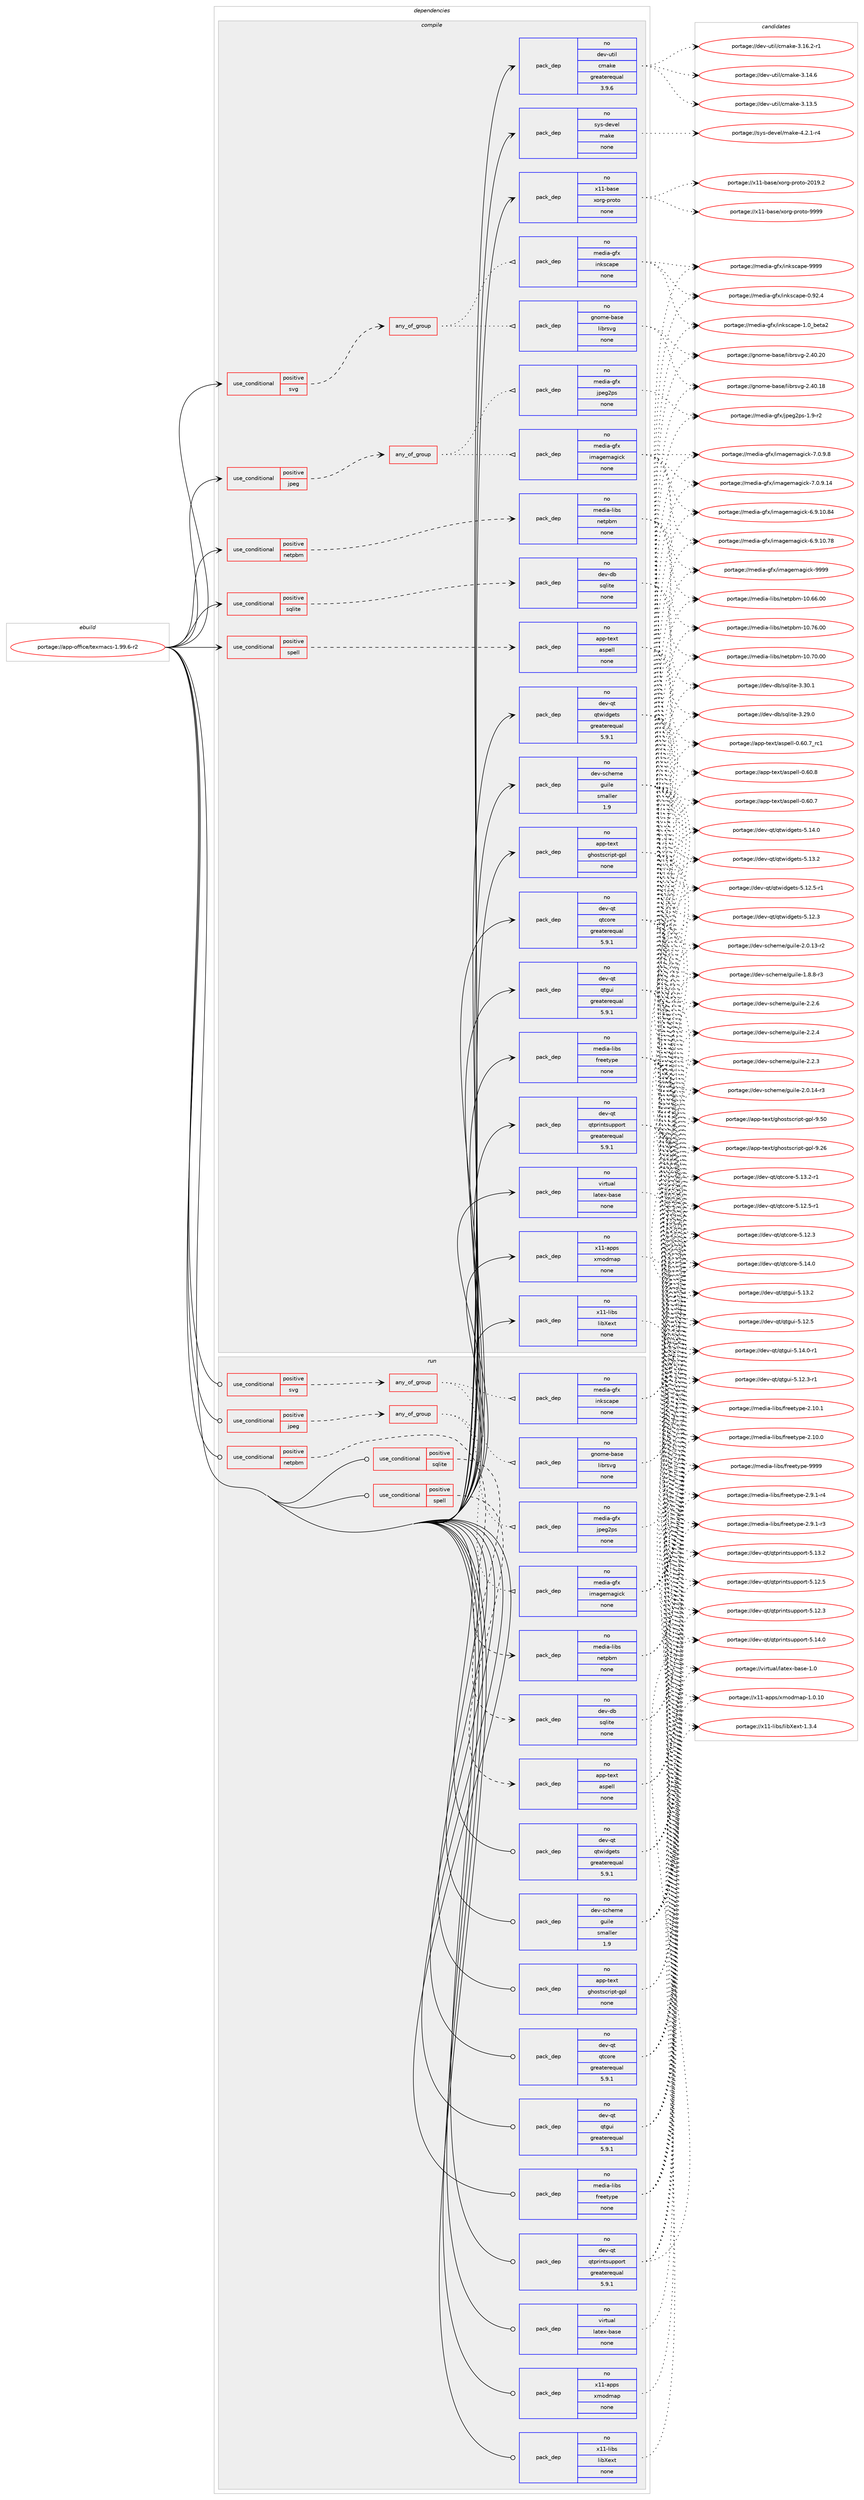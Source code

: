 digraph prolog {

# *************
# Graph options
# *************

newrank=true;
concentrate=true;
compound=true;
graph [rankdir=LR,fontname=Helvetica,fontsize=10,ranksep=1.5];#, ranksep=2.5, nodesep=0.2];
edge  [arrowhead=vee];
node  [fontname=Helvetica,fontsize=10];

# **********
# The ebuild
# **********

subgraph cluster_leftcol {
color=gray;
label=<<i>ebuild</i>>;
id [label="portage://app-office/texmacs-1.99.6-r2", color=red, width=4, href="../app-office/texmacs-1.99.6-r2.svg"];
}

# ****************
# The dependencies
# ****************

subgraph cluster_midcol {
color=gray;
label=<<i>dependencies</i>>;
subgraph cluster_compile {
fillcolor="#eeeeee";
style=filled;
label=<<i>compile</i>>;
subgraph cond141580 {
dependency603821 [label=<<TABLE BORDER="0" CELLBORDER="1" CELLSPACING="0" CELLPADDING="4"><TR><TD ROWSPAN="3" CELLPADDING="10">use_conditional</TD></TR><TR><TD>positive</TD></TR><TR><TD>jpeg</TD></TR></TABLE>>, shape=none, color=red];
subgraph any7807 {
dependency603822 [label=<<TABLE BORDER="0" CELLBORDER="1" CELLSPACING="0" CELLPADDING="4"><TR><TD CELLPADDING="10">any_of_group</TD></TR></TABLE>>, shape=none, color=red];subgraph pack454158 {
dependency603823 [label=<<TABLE BORDER="0" CELLBORDER="1" CELLSPACING="0" CELLPADDING="4" WIDTH="220"><TR><TD ROWSPAN="6" CELLPADDING="30">pack_dep</TD></TR><TR><TD WIDTH="110">no</TD></TR><TR><TD>media-gfx</TD></TR><TR><TD>imagemagick</TD></TR><TR><TD>none</TD></TR><TR><TD></TD></TR></TABLE>>, shape=none, color=blue];
}
dependency603822:e -> dependency603823:w [weight=20,style="dotted",arrowhead="oinv"];
subgraph pack454159 {
dependency603824 [label=<<TABLE BORDER="0" CELLBORDER="1" CELLSPACING="0" CELLPADDING="4" WIDTH="220"><TR><TD ROWSPAN="6" CELLPADDING="30">pack_dep</TD></TR><TR><TD WIDTH="110">no</TD></TR><TR><TD>media-gfx</TD></TR><TR><TD>jpeg2ps</TD></TR><TR><TD>none</TD></TR><TR><TD></TD></TR></TABLE>>, shape=none, color=blue];
}
dependency603822:e -> dependency603824:w [weight=20,style="dotted",arrowhead="oinv"];
}
dependency603821:e -> dependency603822:w [weight=20,style="dashed",arrowhead="vee"];
}
id:e -> dependency603821:w [weight=20,style="solid",arrowhead="vee"];
subgraph cond141581 {
dependency603825 [label=<<TABLE BORDER="0" CELLBORDER="1" CELLSPACING="0" CELLPADDING="4"><TR><TD ROWSPAN="3" CELLPADDING="10">use_conditional</TD></TR><TR><TD>positive</TD></TR><TR><TD>netpbm</TD></TR></TABLE>>, shape=none, color=red];
subgraph pack454160 {
dependency603826 [label=<<TABLE BORDER="0" CELLBORDER="1" CELLSPACING="0" CELLPADDING="4" WIDTH="220"><TR><TD ROWSPAN="6" CELLPADDING="30">pack_dep</TD></TR><TR><TD WIDTH="110">no</TD></TR><TR><TD>media-libs</TD></TR><TR><TD>netpbm</TD></TR><TR><TD>none</TD></TR><TR><TD></TD></TR></TABLE>>, shape=none, color=blue];
}
dependency603825:e -> dependency603826:w [weight=20,style="dashed",arrowhead="vee"];
}
id:e -> dependency603825:w [weight=20,style="solid",arrowhead="vee"];
subgraph cond141582 {
dependency603827 [label=<<TABLE BORDER="0" CELLBORDER="1" CELLSPACING="0" CELLPADDING="4"><TR><TD ROWSPAN="3" CELLPADDING="10">use_conditional</TD></TR><TR><TD>positive</TD></TR><TR><TD>spell</TD></TR></TABLE>>, shape=none, color=red];
subgraph pack454161 {
dependency603828 [label=<<TABLE BORDER="0" CELLBORDER="1" CELLSPACING="0" CELLPADDING="4" WIDTH="220"><TR><TD ROWSPAN="6" CELLPADDING="30">pack_dep</TD></TR><TR><TD WIDTH="110">no</TD></TR><TR><TD>app-text</TD></TR><TR><TD>aspell</TD></TR><TR><TD>none</TD></TR><TR><TD></TD></TR></TABLE>>, shape=none, color=blue];
}
dependency603827:e -> dependency603828:w [weight=20,style="dashed",arrowhead="vee"];
}
id:e -> dependency603827:w [weight=20,style="solid",arrowhead="vee"];
subgraph cond141583 {
dependency603829 [label=<<TABLE BORDER="0" CELLBORDER="1" CELLSPACING="0" CELLPADDING="4"><TR><TD ROWSPAN="3" CELLPADDING="10">use_conditional</TD></TR><TR><TD>positive</TD></TR><TR><TD>sqlite</TD></TR></TABLE>>, shape=none, color=red];
subgraph pack454162 {
dependency603830 [label=<<TABLE BORDER="0" CELLBORDER="1" CELLSPACING="0" CELLPADDING="4" WIDTH="220"><TR><TD ROWSPAN="6" CELLPADDING="30">pack_dep</TD></TR><TR><TD WIDTH="110">no</TD></TR><TR><TD>dev-db</TD></TR><TR><TD>sqlite</TD></TR><TR><TD>none</TD></TR><TR><TD></TD></TR></TABLE>>, shape=none, color=blue];
}
dependency603829:e -> dependency603830:w [weight=20,style="dashed",arrowhead="vee"];
}
id:e -> dependency603829:w [weight=20,style="solid",arrowhead="vee"];
subgraph cond141584 {
dependency603831 [label=<<TABLE BORDER="0" CELLBORDER="1" CELLSPACING="0" CELLPADDING="4"><TR><TD ROWSPAN="3" CELLPADDING="10">use_conditional</TD></TR><TR><TD>positive</TD></TR><TR><TD>svg</TD></TR></TABLE>>, shape=none, color=red];
subgraph any7808 {
dependency603832 [label=<<TABLE BORDER="0" CELLBORDER="1" CELLSPACING="0" CELLPADDING="4"><TR><TD CELLPADDING="10">any_of_group</TD></TR></TABLE>>, shape=none, color=red];subgraph pack454163 {
dependency603833 [label=<<TABLE BORDER="0" CELLBORDER="1" CELLSPACING="0" CELLPADDING="4" WIDTH="220"><TR><TD ROWSPAN="6" CELLPADDING="30">pack_dep</TD></TR><TR><TD WIDTH="110">no</TD></TR><TR><TD>media-gfx</TD></TR><TR><TD>inkscape</TD></TR><TR><TD>none</TD></TR><TR><TD></TD></TR></TABLE>>, shape=none, color=blue];
}
dependency603832:e -> dependency603833:w [weight=20,style="dotted",arrowhead="oinv"];
subgraph pack454164 {
dependency603834 [label=<<TABLE BORDER="0" CELLBORDER="1" CELLSPACING="0" CELLPADDING="4" WIDTH="220"><TR><TD ROWSPAN="6" CELLPADDING="30">pack_dep</TD></TR><TR><TD WIDTH="110">no</TD></TR><TR><TD>gnome-base</TD></TR><TR><TD>librsvg</TD></TR><TR><TD>none</TD></TR><TR><TD></TD></TR></TABLE>>, shape=none, color=blue];
}
dependency603832:e -> dependency603834:w [weight=20,style="dotted",arrowhead="oinv"];
}
dependency603831:e -> dependency603832:w [weight=20,style="dashed",arrowhead="vee"];
}
id:e -> dependency603831:w [weight=20,style="solid",arrowhead="vee"];
subgraph pack454165 {
dependency603835 [label=<<TABLE BORDER="0" CELLBORDER="1" CELLSPACING="0" CELLPADDING="4" WIDTH="220"><TR><TD ROWSPAN="6" CELLPADDING="30">pack_dep</TD></TR><TR><TD WIDTH="110">no</TD></TR><TR><TD>app-text</TD></TR><TR><TD>ghostscript-gpl</TD></TR><TR><TD>none</TD></TR><TR><TD></TD></TR></TABLE>>, shape=none, color=blue];
}
id:e -> dependency603835:w [weight=20,style="solid",arrowhead="vee"];
subgraph pack454166 {
dependency603836 [label=<<TABLE BORDER="0" CELLBORDER="1" CELLSPACING="0" CELLPADDING="4" WIDTH="220"><TR><TD ROWSPAN="6" CELLPADDING="30">pack_dep</TD></TR><TR><TD WIDTH="110">no</TD></TR><TR><TD>dev-qt</TD></TR><TR><TD>qtcore</TD></TR><TR><TD>greaterequal</TD></TR><TR><TD>5.9.1</TD></TR></TABLE>>, shape=none, color=blue];
}
id:e -> dependency603836:w [weight=20,style="solid",arrowhead="vee"];
subgraph pack454167 {
dependency603837 [label=<<TABLE BORDER="0" CELLBORDER="1" CELLSPACING="0" CELLPADDING="4" WIDTH="220"><TR><TD ROWSPAN="6" CELLPADDING="30">pack_dep</TD></TR><TR><TD WIDTH="110">no</TD></TR><TR><TD>dev-qt</TD></TR><TR><TD>qtgui</TD></TR><TR><TD>greaterequal</TD></TR><TR><TD>5.9.1</TD></TR></TABLE>>, shape=none, color=blue];
}
id:e -> dependency603837:w [weight=20,style="solid",arrowhead="vee"];
subgraph pack454168 {
dependency603838 [label=<<TABLE BORDER="0" CELLBORDER="1" CELLSPACING="0" CELLPADDING="4" WIDTH="220"><TR><TD ROWSPAN="6" CELLPADDING="30">pack_dep</TD></TR><TR><TD WIDTH="110">no</TD></TR><TR><TD>dev-qt</TD></TR><TR><TD>qtprintsupport</TD></TR><TR><TD>greaterequal</TD></TR><TR><TD>5.9.1</TD></TR></TABLE>>, shape=none, color=blue];
}
id:e -> dependency603838:w [weight=20,style="solid",arrowhead="vee"];
subgraph pack454169 {
dependency603839 [label=<<TABLE BORDER="0" CELLBORDER="1" CELLSPACING="0" CELLPADDING="4" WIDTH="220"><TR><TD ROWSPAN="6" CELLPADDING="30">pack_dep</TD></TR><TR><TD WIDTH="110">no</TD></TR><TR><TD>dev-qt</TD></TR><TR><TD>qtwidgets</TD></TR><TR><TD>greaterequal</TD></TR><TR><TD>5.9.1</TD></TR></TABLE>>, shape=none, color=blue];
}
id:e -> dependency603839:w [weight=20,style="solid",arrowhead="vee"];
subgraph pack454170 {
dependency603840 [label=<<TABLE BORDER="0" CELLBORDER="1" CELLSPACING="0" CELLPADDING="4" WIDTH="220"><TR><TD ROWSPAN="6" CELLPADDING="30">pack_dep</TD></TR><TR><TD WIDTH="110">no</TD></TR><TR><TD>dev-scheme</TD></TR><TR><TD>guile</TD></TR><TR><TD>smaller</TD></TR><TR><TD>1.9</TD></TR></TABLE>>, shape=none, color=blue];
}
id:e -> dependency603840:w [weight=20,style="solid",arrowhead="vee"];
subgraph pack454171 {
dependency603841 [label=<<TABLE BORDER="0" CELLBORDER="1" CELLSPACING="0" CELLPADDING="4" WIDTH="220"><TR><TD ROWSPAN="6" CELLPADDING="30">pack_dep</TD></TR><TR><TD WIDTH="110">no</TD></TR><TR><TD>dev-util</TD></TR><TR><TD>cmake</TD></TR><TR><TD>greaterequal</TD></TR><TR><TD>3.9.6</TD></TR></TABLE>>, shape=none, color=blue];
}
id:e -> dependency603841:w [weight=20,style="solid",arrowhead="vee"];
subgraph pack454172 {
dependency603842 [label=<<TABLE BORDER="0" CELLBORDER="1" CELLSPACING="0" CELLPADDING="4" WIDTH="220"><TR><TD ROWSPAN="6" CELLPADDING="30">pack_dep</TD></TR><TR><TD WIDTH="110">no</TD></TR><TR><TD>media-libs</TD></TR><TR><TD>freetype</TD></TR><TR><TD>none</TD></TR><TR><TD></TD></TR></TABLE>>, shape=none, color=blue];
}
id:e -> dependency603842:w [weight=20,style="solid",arrowhead="vee"];
subgraph pack454173 {
dependency603843 [label=<<TABLE BORDER="0" CELLBORDER="1" CELLSPACING="0" CELLPADDING="4" WIDTH="220"><TR><TD ROWSPAN="6" CELLPADDING="30">pack_dep</TD></TR><TR><TD WIDTH="110">no</TD></TR><TR><TD>sys-devel</TD></TR><TR><TD>make</TD></TR><TR><TD>none</TD></TR><TR><TD></TD></TR></TABLE>>, shape=none, color=blue];
}
id:e -> dependency603843:w [weight=20,style="solid",arrowhead="vee"];
subgraph pack454174 {
dependency603844 [label=<<TABLE BORDER="0" CELLBORDER="1" CELLSPACING="0" CELLPADDING="4" WIDTH="220"><TR><TD ROWSPAN="6" CELLPADDING="30">pack_dep</TD></TR><TR><TD WIDTH="110">no</TD></TR><TR><TD>virtual</TD></TR><TR><TD>latex-base</TD></TR><TR><TD>none</TD></TR><TR><TD></TD></TR></TABLE>>, shape=none, color=blue];
}
id:e -> dependency603844:w [weight=20,style="solid",arrowhead="vee"];
subgraph pack454175 {
dependency603845 [label=<<TABLE BORDER="0" CELLBORDER="1" CELLSPACING="0" CELLPADDING="4" WIDTH="220"><TR><TD ROWSPAN="6" CELLPADDING="30">pack_dep</TD></TR><TR><TD WIDTH="110">no</TD></TR><TR><TD>x11-apps</TD></TR><TR><TD>xmodmap</TD></TR><TR><TD>none</TD></TR><TR><TD></TD></TR></TABLE>>, shape=none, color=blue];
}
id:e -> dependency603845:w [weight=20,style="solid",arrowhead="vee"];
subgraph pack454176 {
dependency603846 [label=<<TABLE BORDER="0" CELLBORDER="1" CELLSPACING="0" CELLPADDING="4" WIDTH="220"><TR><TD ROWSPAN="6" CELLPADDING="30">pack_dep</TD></TR><TR><TD WIDTH="110">no</TD></TR><TR><TD>x11-base</TD></TR><TR><TD>xorg-proto</TD></TR><TR><TD>none</TD></TR><TR><TD></TD></TR></TABLE>>, shape=none, color=blue];
}
id:e -> dependency603846:w [weight=20,style="solid",arrowhead="vee"];
subgraph pack454177 {
dependency603847 [label=<<TABLE BORDER="0" CELLBORDER="1" CELLSPACING="0" CELLPADDING="4" WIDTH="220"><TR><TD ROWSPAN="6" CELLPADDING="30">pack_dep</TD></TR><TR><TD WIDTH="110">no</TD></TR><TR><TD>x11-libs</TD></TR><TR><TD>libXext</TD></TR><TR><TD>none</TD></TR><TR><TD></TD></TR></TABLE>>, shape=none, color=blue];
}
id:e -> dependency603847:w [weight=20,style="solid",arrowhead="vee"];
}
subgraph cluster_compileandrun {
fillcolor="#eeeeee";
style=filled;
label=<<i>compile and run</i>>;
}
subgraph cluster_run {
fillcolor="#eeeeee";
style=filled;
label=<<i>run</i>>;
subgraph cond141585 {
dependency603848 [label=<<TABLE BORDER="0" CELLBORDER="1" CELLSPACING="0" CELLPADDING="4"><TR><TD ROWSPAN="3" CELLPADDING="10">use_conditional</TD></TR><TR><TD>positive</TD></TR><TR><TD>jpeg</TD></TR></TABLE>>, shape=none, color=red];
subgraph any7809 {
dependency603849 [label=<<TABLE BORDER="0" CELLBORDER="1" CELLSPACING="0" CELLPADDING="4"><TR><TD CELLPADDING="10">any_of_group</TD></TR></TABLE>>, shape=none, color=red];subgraph pack454178 {
dependency603850 [label=<<TABLE BORDER="0" CELLBORDER="1" CELLSPACING="0" CELLPADDING="4" WIDTH="220"><TR><TD ROWSPAN="6" CELLPADDING="30">pack_dep</TD></TR><TR><TD WIDTH="110">no</TD></TR><TR><TD>media-gfx</TD></TR><TR><TD>imagemagick</TD></TR><TR><TD>none</TD></TR><TR><TD></TD></TR></TABLE>>, shape=none, color=blue];
}
dependency603849:e -> dependency603850:w [weight=20,style="dotted",arrowhead="oinv"];
subgraph pack454179 {
dependency603851 [label=<<TABLE BORDER="0" CELLBORDER="1" CELLSPACING="0" CELLPADDING="4" WIDTH="220"><TR><TD ROWSPAN="6" CELLPADDING="30">pack_dep</TD></TR><TR><TD WIDTH="110">no</TD></TR><TR><TD>media-gfx</TD></TR><TR><TD>jpeg2ps</TD></TR><TR><TD>none</TD></TR><TR><TD></TD></TR></TABLE>>, shape=none, color=blue];
}
dependency603849:e -> dependency603851:w [weight=20,style="dotted",arrowhead="oinv"];
}
dependency603848:e -> dependency603849:w [weight=20,style="dashed",arrowhead="vee"];
}
id:e -> dependency603848:w [weight=20,style="solid",arrowhead="odot"];
subgraph cond141586 {
dependency603852 [label=<<TABLE BORDER="0" CELLBORDER="1" CELLSPACING="0" CELLPADDING="4"><TR><TD ROWSPAN="3" CELLPADDING="10">use_conditional</TD></TR><TR><TD>positive</TD></TR><TR><TD>netpbm</TD></TR></TABLE>>, shape=none, color=red];
subgraph pack454180 {
dependency603853 [label=<<TABLE BORDER="0" CELLBORDER="1" CELLSPACING="0" CELLPADDING="4" WIDTH="220"><TR><TD ROWSPAN="6" CELLPADDING="30">pack_dep</TD></TR><TR><TD WIDTH="110">no</TD></TR><TR><TD>media-libs</TD></TR><TR><TD>netpbm</TD></TR><TR><TD>none</TD></TR><TR><TD></TD></TR></TABLE>>, shape=none, color=blue];
}
dependency603852:e -> dependency603853:w [weight=20,style="dashed",arrowhead="vee"];
}
id:e -> dependency603852:w [weight=20,style="solid",arrowhead="odot"];
subgraph cond141587 {
dependency603854 [label=<<TABLE BORDER="0" CELLBORDER="1" CELLSPACING="0" CELLPADDING="4"><TR><TD ROWSPAN="3" CELLPADDING="10">use_conditional</TD></TR><TR><TD>positive</TD></TR><TR><TD>spell</TD></TR></TABLE>>, shape=none, color=red];
subgraph pack454181 {
dependency603855 [label=<<TABLE BORDER="0" CELLBORDER="1" CELLSPACING="0" CELLPADDING="4" WIDTH="220"><TR><TD ROWSPAN="6" CELLPADDING="30">pack_dep</TD></TR><TR><TD WIDTH="110">no</TD></TR><TR><TD>app-text</TD></TR><TR><TD>aspell</TD></TR><TR><TD>none</TD></TR><TR><TD></TD></TR></TABLE>>, shape=none, color=blue];
}
dependency603854:e -> dependency603855:w [weight=20,style="dashed",arrowhead="vee"];
}
id:e -> dependency603854:w [weight=20,style="solid",arrowhead="odot"];
subgraph cond141588 {
dependency603856 [label=<<TABLE BORDER="0" CELLBORDER="1" CELLSPACING="0" CELLPADDING="4"><TR><TD ROWSPAN="3" CELLPADDING="10">use_conditional</TD></TR><TR><TD>positive</TD></TR><TR><TD>sqlite</TD></TR></TABLE>>, shape=none, color=red];
subgraph pack454182 {
dependency603857 [label=<<TABLE BORDER="0" CELLBORDER="1" CELLSPACING="0" CELLPADDING="4" WIDTH="220"><TR><TD ROWSPAN="6" CELLPADDING="30">pack_dep</TD></TR><TR><TD WIDTH="110">no</TD></TR><TR><TD>dev-db</TD></TR><TR><TD>sqlite</TD></TR><TR><TD>none</TD></TR><TR><TD></TD></TR></TABLE>>, shape=none, color=blue];
}
dependency603856:e -> dependency603857:w [weight=20,style="dashed",arrowhead="vee"];
}
id:e -> dependency603856:w [weight=20,style="solid",arrowhead="odot"];
subgraph cond141589 {
dependency603858 [label=<<TABLE BORDER="0" CELLBORDER="1" CELLSPACING="0" CELLPADDING="4"><TR><TD ROWSPAN="3" CELLPADDING="10">use_conditional</TD></TR><TR><TD>positive</TD></TR><TR><TD>svg</TD></TR></TABLE>>, shape=none, color=red];
subgraph any7810 {
dependency603859 [label=<<TABLE BORDER="0" CELLBORDER="1" CELLSPACING="0" CELLPADDING="4"><TR><TD CELLPADDING="10">any_of_group</TD></TR></TABLE>>, shape=none, color=red];subgraph pack454183 {
dependency603860 [label=<<TABLE BORDER="0" CELLBORDER="1" CELLSPACING="0" CELLPADDING="4" WIDTH="220"><TR><TD ROWSPAN="6" CELLPADDING="30">pack_dep</TD></TR><TR><TD WIDTH="110">no</TD></TR><TR><TD>media-gfx</TD></TR><TR><TD>inkscape</TD></TR><TR><TD>none</TD></TR><TR><TD></TD></TR></TABLE>>, shape=none, color=blue];
}
dependency603859:e -> dependency603860:w [weight=20,style="dotted",arrowhead="oinv"];
subgraph pack454184 {
dependency603861 [label=<<TABLE BORDER="0" CELLBORDER="1" CELLSPACING="0" CELLPADDING="4" WIDTH="220"><TR><TD ROWSPAN="6" CELLPADDING="30">pack_dep</TD></TR><TR><TD WIDTH="110">no</TD></TR><TR><TD>gnome-base</TD></TR><TR><TD>librsvg</TD></TR><TR><TD>none</TD></TR><TR><TD></TD></TR></TABLE>>, shape=none, color=blue];
}
dependency603859:e -> dependency603861:w [weight=20,style="dotted",arrowhead="oinv"];
}
dependency603858:e -> dependency603859:w [weight=20,style="dashed",arrowhead="vee"];
}
id:e -> dependency603858:w [weight=20,style="solid",arrowhead="odot"];
subgraph pack454185 {
dependency603862 [label=<<TABLE BORDER="0" CELLBORDER="1" CELLSPACING="0" CELLPADDING="4" WIDTH="220"><TR><TD ROWSPAN="6" CELLPADDING="30">pack_dep</TD></TR><TR><TD WIDTH="110">no</TD></TR><TR><TD>app-text</TD></TR><TR><TD>ghostscript-gpl</TD></TR><TR><TD>none</TD></TR><TR><TD></TD></TR></TABLE>>, shape=none, color=blue];
}
id:e -> dependency603862:w [weight=20,style="solid",arrowhead="odot"];
subgraph pack454186 {
dependency603863 [label=<<TABLE BORDER="0" CELLBORDER="1" CELLSPACING="0" CELLPADDING="4" WIDTH="220"><TR><TD ROWSPAN="6" CELLPADDING="30">pack_dep</TD></TR><TR><TD WIDTH="110">no</TD></TR><TR><TD>dev-qt</TD></TR><TR><TD>qtcore</TD></TR><TR><TD>greaterequal</TD></TR><TR><TD>5.9.1</TD></TR></TABLE>>, shape=none, color=blue];
}
id:e -> dependency603863:w [weight=20,style="solid",arrowhead="odot"];
subgraph pack454187 {
dependency603864 [label=<<TABLE BORDER="0" CELLBORDER="1" CELLSPACING="0" CELLPADDING="4" WIDTH="220"><TR><TD ROWSPAN="6" CELLPADDING="30">pack_dep</TD></TR><TR><TD WIDTH="110">no</TD></TR><TR><TD>dev-qt</TD></TR><TR><TD>qtgui</TD></TR><TR><TD>greaterequal</TD></TR><TR><TD>5.9.1</TD></TR></TABLE>>, shape=none, color=blue];
}
id:e -> dependency603864:w [weight=20,style="solid",arrowhead="odot"];
subgraph pack454188 {
dependency603865 [label=<<TABLE BORDER="0" CELLBORDER="1" CELLSPACING="0" CELLPADDING="4" WIDTH="220"><TR><TD ROWSPAN="6" CELLPADDING="30">pack_dep</TD></TR><TR><TD WIDTH="110">no</TD></TR><TR><TD>dev-qt</TD></TR><TR><TD>qtprintsupport</TD></TR><TR><TD>greaterequal</TD></TR><TR><TD>5.9.1</TD></TR></TABLE>>, shape=none, color=blue];
}
id:e -> dependency603865:w [weight=20,style="solid",arrowhead="odot"];
subgraph pack454189 {
dependency603866 [label=<<TABLE BORDER="0" CELLBORDER="1" CELLSPACING="0" CELLPADDING="4" WIDTH="220"><TR><TD ROWSPAN="6" CELLPADDING="30">pack_dep</TD></TR><TR><TD WIDTH="110">no</TD></TR><TR><TD>dev-qt</TD></TR><TR><TD>qtwidgets</TD></TR><TR><TD>greaterequal</TD></TR><TR><TD>5.9.1</TD></TR></TABLE>>, shape=none, color=blue];
}
id:e -> dependency603866:w [weight=20,style="solid",arrowhead="odot"];
subgraph pack454190 {
dependency603867 [label=<<TABLE BORDER="0" CELLBORDER="1" CELLSPACING="0" CELLPADDING="4" WIDTH="220"><TR><TD ROWSPAN="6" CELLPADDING="30">pack_dep</TD></TR><TR><TD WIDTH="110">no</TD></TR><TR><TD>dev-scheme</TD></TR><TR><TD>guile</TD></TR><TR><TD>smaller</TD></TR><TR><TD>1.9</TD></TR></TABLE>>, shape=none, color=blue];
}
id:e -> dependency603867:w [weight=20,style="solid",arrowhead="odot"];
subgraph pack454191 {
dependency603868 [label=<<TABLE BORDER="0" CELLBORDER="1" CELLSPACING="0" CELLPADDING="4" WIDTH="220"><TR><TD ROWSPAN="6" CELLPADDING="30">pack_dep</TD></TR><TR><TD WIDTH="110">no</TD></TR><TR><TD>media-libs</TD></TR><TR><TD>freetype</TD></TR><TR><TD>none</TD></TR><TR><TD></TD></TR></TABLE>>, shape=none, color=blue];
}
id:e -> dependency603868:w [weight=20,style="solid",arrowhead="odot"];
subgraph pack454192 {
dependency603869 [label=<<TABLE BORDER="0" CELLBORDER="1" CELLSPACING="0" CELLPADDING="4" WIDTH="220"><TR><TD ROWSPAN="6" CELLPADDING="30">pack_dep</TD></TR><TR><TD WIDTH="110">no</TD></TR><TR><TD>virtual</TD></TR><TR><TD>latex-base</TD></TR><TR><TD>none</TD></TR><TR><TD></TD></TR></TABLE>>, shape=none, color=blue];
}
id:e -> dependency603869:w [weight=20,style="solid",arrowhead="odot"];
subgraph pack454193 {
dependency603870 [label=<<TABLE BORDER="0" CELLBORDER="1" CELLSPACING="0" CELLPADDING="4" WIDTH="220"><TR><TD ROWSPAN="6" CELLPADDING="30">pack_dep</TD></TR><TR><TD WIDTH="110">no</TD></TR><TR><TD>x11-apps</TD></TR><TR><TD>xmodmap</TD></TR><TR><TD>none</TD></TR><TR><TD></TD></TR></TABLE>>, shape=none, color=blue];
}
id:e -> dependency603870:w [weight=20,style="solid",arrowhead="odot"];
subgraph pack454194 {
dependency603871 [label=<<TABLE BORDER="0" CELLBORDER="1" CELLSPACING="0" CELLPADDING="4" WIDTH="220"><TR><TD ROWSPAN="6" CELLPADDING="30">pack_dep</TD></TR><TR><TD WIDTH="110">no</TD></TR><TR><TD>x11-libs</TD></TR><TR><TD>libXext</TD></TR><TR><TD>none</TD></TR><TR><TD></TD></TR></TABLE>>, shape=none, color=blue];
}
id:e -> dependency603871:w [weight=20,style="solid",arrowhead="odot"];
}
}

# **************
# The candidates
# **************

subgraph cluster_choices {
rank=same;
color=gray;
label=<<i>candidates</i>>;

subgraph choice454158 {
color=black;
nodesep=1;
choice1091011001059745103102120471051099710310110997103105991074557575757 [label="portage://media-gfx/imagemagick-9999", color=red, width=4,href="../media-gfx/imagemagick-9999.svg"];
choice1091011001059745103102120471051099710310110997103105991074555464846574656 [label="portage://media-gfx/imagemagick-7.0.9.8", color=red, width=4,href="../media-gfx/imagemagick-7.0.9.8.svg"];
choice109101100105974510310212047105109971031011099710310599107455546484657464952 [label="portage://media-gfx/imagemagick-7.0.9.14", color=red, width=4,href="../media-gfx/imagemagick-7.0.9.14.svg"];
choice10910110010597451031021204710510997103101109971031059910745544657464948465652 [label="portage://media-gfx/imagemagick-6.9.10.84", color=red, width=4,href="../media-gfx/imagemagick-6.9.10.84.svg"];
choice10910110010597451031021204710510997103101109971031059910745544657464948465556 [label="portage://media-gfx/imagemagick-6.9.10.78", color=red, width=4,href="../media-gfx/imagemagick-6.9.10.78.svg"];
dependency603823:e -> choice1091011001059745103102120471051099710310110997103105991074557575757:w [style=dotted,weight="100"];
dependency603823:e -> choice1091011001059745103102120471051099710310110997103105991074555464846574656:w [style=dotted,weight="100"];
dependency603823:e -> choice109101100105974510310212047105109971031011099710310599107455546484657464952:w [style=dotted,weight="100"];
dependency603823:e -> choice10910110010597451031021204710510997103101109971031059910745544657464948465652:w [style=dotted,weight="100"];
dependency603823:e -> choice10910110010597451031021204710510997103101109971031059910745544657464948465556:w [style=dotted,weight="100"];
}
subgraph choice454159 {
color=black;
nodesep=1;
choice10910110010597451031021204710611210110350112115454946574511450 [label="portage://media-gfx/jpeg2ps-1.9-r2", color=red, width=4,href="../media-gfx/jpeg2ps-1.9-r2.svg"];
dependency603824:e -> choice10910110010597451031021204710611210110350112115454946574511450:w [style=dotted,weight="100"];
}
subgraph choice454160 {
color=black;
nodesep=1;
choice1091011001059745108105981154711010111611298109454948465554464848 [label="portage://media-libs/netpbm-10.76.00", color=red, width=4,href="../media-libs/netpbm-10.76.00.svg"];
choice1091011001059745108105981154711010111611298109454948465548464848 [label="portage://media-libs/netpbm-10.70.00", color=red, width=4,href="../media-libs/netpbm-10.70.00.svg"];
choice1091011001059745108105981154711010111611298109454948465454464848 [label="portage://media-libs/netpbm-10.66.00", color=red, width=4,href="../media-libs/netpbm-10.66.00.svg"];
dependency603826:e -> choice1091011001059745108105981154711010111611298109454948465554464848:w [style=dotted,weight="100"];
dependency603826:e -> choice1091011001059745108105981154711010111611298109454948465548464848:w [style=dotted,weight="100"];
dependency603826:e -> choice1091011001059745108105981154711010111611298109454948465454464848:w [style=dotted,weight="100"];
}
subgraph choice454161 {
color=black;
nodesep=1;
choice9711211245116101120116479711511210110810845484654484656 [label="portage://app-text/aspell-0.60.8", color=red, width=4,href="../app-text/aspell-0.60.8.svg"];
choice9711211245116101120116479711511210110810845484654484655951149949 [label="portage://app-text/aspell-0.60.7_rc1", color=red, width=4,href="../app-text/aspell-0.60.7_rc1.svg"];
choice9711211245116101120116479711511210110810845484654484655 [label="portage://app-text/aspell-0.60.7", color=red, width=4,href="../app-text/aspell-0.60.7.svg"];
dependency603828:e -> choice9711211245116101120116479711511210110810845484654484656:w [style=dotted,weight="100"];
dependency603828:e -> choice9711211245116101120116479711511210110810845484654484655951149949:w [style=dotted,weight="100"];
dependency603828:e -> choice9711211245116101120116479711511210110810845484654484655:w [style=dotted,weight="100"];
}
subgraph choice454162 {
color=black;
nodesep=1;
choice10010111845100984711511310810511610145514651484649 [label="portage://dev-db/sqlite-3.30.1", color=red, width=4,href="../dev-db/sqlite-3.30.1.svg"];
choice10010111845100984711511310810511610145514650574648 [label="portage://dev-db/sqlite-3.29.0", color=red, width=4,href="../dev-db/sqlite-3.29.0.svg"];
dependency603830:e -> choice10010111845100984711511310810511610145514651484649:w [style=dotted,weight="100"];
dependency603830:e -> choice10010111845100984711511310810511610145514650574648:w [style=dotted,weight="100"];
}
subgraph choice454163 {
color=black;
nodesep=1;
choice10910110010597451031021204710511010711599971121014557575757 [label="portage://media-gfx/inkscape-9999", color=red, width=4,href="../media-gfx/inkscape-9999.svg"];
choice10910110010597451031021204710511010711599971121014549464895981011169750 [label="portage://media-gfx/inkscape-1.0_beta2", color=red, width=4,href="../media-gfx/inkscape-1.0_beta2.svg"];
choice109101100105974510310212047105110107115999711210145484657504652 [label="portage://media-gfx/inkscape-0.92.4", color=red, width=4,href="../media-gfx/inkscape-0.92.4.svg"];
dependency603833:e -> choice10910110010597451031021204710511010711599971121014557575757:w [style=dotted,weight="100"];
dependency603833:e -> choice10910110010597451031021204710511010711599971121014549464895981011169750:w [style=dotted,weight="100"];
dependency603833:e -> choice109101100105974510310212047105110107115999711210145484657504652:w [style=dotted,weight="100"];
}
subgraph choice454164 {
color=black;
nodesep=1;
choice10311011110910145989711510147108105981141151181034550465248465048 [label="portage://gnome-base/librsvg-2.40.20", color=red, width=4,href="../gnome-base/librsvg-2.40.20.svg"];
choice10311011110910145989711510147108105981141151181034550465248464956 [label="portage://gnome-base/librsvg-2.40.18", color=red, width=4,href="../gnome-base/librsvg-2.40.18.svg"];
dependency603834:e -> choice10311011110910145989711510147108105981141151181034550465248465048:w [style=dotted,weight="100"];
dependency603834:e -> choice10311011110910145989711510147108105981141151181034550465248464956:w [style=dotted,weight="100"];
}
subgraph choice454165 {
color=black;
nodesep=1;
choice97112112451161011201164710310411111511611599114105112116451031121084557465348 [label="portage://app-text/ghostscript-gpl-9.50", color=red, width=4,href="../app-text/ghostscript-gpl-9.50.svg"];
choice97112112451161011201164710310411111511611599114105112116451031121084557465054 [label="portage://app-text/ghostscript-gpl-9.26", color=red, width=4,href="../app-text/ghostscript-gpl-9.26.svg"];
dependency603835:e -> choice97112112451161011201164710310411111511611599114105112116451031121084557465348:w [style=dotted,weight="100"];
dependency603835:e -> choice97112112451161011201164710310411111511611599114105112116451031121084557465054:w [style=dotted,weight="100"];
}
subgraph choice454166 {
color=black;
nodesep=1;
choice10010111845113116471131169911111410145534649524648 [label="portage://dev-qt/qtcore-5.14.0", color=red, width=4,href="../dev-qt/qtcore-5.14.0.svg"];
choice100101118451131164711311699111114101455346495146504511449 [label="portage://dev-qt/qtcore-5.13.2-r1", color=red, width=4,href="../dev-qt/qtcore-5.13.2-r1.svg"];
choice100101118451131164711311699111114101455346495046534511449 [label="portage://dev-qt/qtcore-5.12.5-r1", color=red, width=4,href="../dev-qt/qtcore-5.12.5-r1.svg"];
choice10010111845113116471131169911111410145534649504651 [label="portage://dev-qt/qtcore-5.12.3", color=red, width=4,href="../dev-qt/qtcore-5.12.3.svg"];
dependency603836:e -> choice10010111845113116471131169911111410145534649524648:w [style=dotted,weight="100"];
dependency603836:e -> choice100101118451131164711311699111114101455346495146504511449:w [style=dotted,weight="100"];
dependency603836:e -> choice100101118451131164711311699111114101455346495046534511449:w [style=dotted,weight="100"];
dependency603836:e -> choice10010111845113116471131169911111410145534649504651:w [style=dotted,weight="100"];
}
subgraph choice454167 {
color=black;
nodesep=1;
choice1001011184511311647113116103117105455346495246484511449 [label="portage://dev-qt/qtgui-5.14.0-r1", color=red, width=4,href="../dev-qt/qtgui-5.14.0-r1.svg"];
choice100101118451131164711311610311710545534649514650 [label="portage://dev-qt/qtgui-5.13.2", color=red, width=4,href="../dev-qt/qtgui-5.13.2.svg"];
choice100101118451131164711311610311710545534649504653 [label="portage://dev-qt/qtgui-5.12.5", color=red, width=4,href="../dev-qt/qtgui-5.12.5.svg"];
choice1001011184511311647113116103117105455346495046514511449 [label="portage://dev-qt/qtgui-5.12.3-r1", color=red, width=4,href="../dev-qt/qtgui-5.12.3-r1.svg"];
dependency603837:e -> choice1001011184511311647113116103117105455346495246484511449:w [style=dotted,weight="100"];
dependency603837:e -> choice100101118451131164711311610311710545534649514650:w [style=dotted,weight="100"];
dependency603837:e -> choice100101118451131164711311610311710545534649504653:w [style=dotted,weight="100"];
dependency603837:e -> choice1001011184511311647113116103117105455346495046514511449:w [style=dotted,weight="100"];
}
subgraph choice454168 {
color=black;
nodesep=1;
choice100101118451131164711311611211410511011611511711211211111411645534649524648 [label="portage://dev-qt/qtprintsupport-5.14.0", color=red, width=4,href="../dev-qt/qtprintsupport-5.14.0.svg"];
choice100101118451131164711311611211410511011611511711211211111411645534649514650 [label="portage://dev-qt/qtprintsupport-5.13.2", color=red, width=4,href="../dev-qt/qtprintsupport-5.13.2.svg"];
choice100101118451131164711311611211410511011611511711211211111411645534649504653 [label="portage://dev-qt/qtprintsupport-5.12.5", color=red, width=4,href="../dev-qt/qtprintsupport-5.12.5.svg"];
choice100101118451131164711311611211410511011611511711211211111411645534649504651 [label="portage://dev-qt/qtprintsupport-5.12.3", color=red, width=4,href="../dev-qt/qtprintsupport-5.12.3.svg"];
dependency603838:e -> choice100101118451131164711311611211410511011611511711211211111411645534649524648:w [style=dotted,weight="100"];
dependency603838:e -> choice100101118451131164711311611211410511011611511711211211111411645534649514650:w [style=dotted,weight="100"];
dependency603838:e -> choice100101118451131164711311611211410511011611511711211211111411645534649504653:w [style=dotted,weight="100"];
dependency603838:e -> choice100101118451131164711311611211410511011611511711211211111411645534649504651:w [style=dotted,weight="100"];
}
subgraph choice454169 {
color=black;
nodesep=1;
choice100101118451131164711311611910510010310111611545534649524648 [label="portage://dev-qt/qtwidgets-5.14.0", color=red, width=4,href="../dev-qt/qtwidgets-5.14.0.svg"];
choice100101118451131164711311611910510010310111611545534649514650 [label="portage://dev-qt/qtwidgets-5.13.2", color=red, width=4,href="../dev-qt/qtwidgets-5.13.2.svg"];
choice1001011184511311647113116119105100103101116115455346495046534511449 [label="portage://dev-qt/qtwidgets-5.12.5-r1", color=red, width=4,href="../dev-qt/qtwidgets-5.12.5-r1.svg"];
choice100101118451131164711311611910510010310111611545534649504651 [label="portage://dev-qt/qtwidgets-5.12.3", color=red, width=4,href="../dev-qt/qtwidgets-5.12.3.svg"];
dependency603839:e -> choice100101118451131164711311611910510010310111611545534649524648:w [style=dotted,weight="100"];
dependency603839:e -> choice100101118451131164711311611910510010310111611545534649514650:w [style=dotted,weight="100"];
dependency603839:e -> choice1001011184511311647113116119105100103101116115455346495046534511449:w [style=dotted,weight="100"];
dependency603839:e -> choice100101118451131164711311611910510010310111611545534649504651:w [style=dotted,weight="100"];
}
subgraph choice454170 {
color=black;
nodesep=1;
choice100101118451159910410110910147103117105108101455046504654 [label="portage://dev-scheme/guile-2.2.6", color=red, width=4,href="../dev-scheme/guile-2.2.6.svg"];
choice100101118451159910410110910147103117105108101455046504652 [label="portage://dev-scheme/guile-2.2.4", color=red, width=4,href="../dev-scheme/guile-2.2.4.svg"];
choice100101118451159910410110910147103117105108101455046504651 [label="portage://dev-scheme/guile-2.2.3", color=red, width=4,href="../dev-scheme/guile-2.2.3.svg"];
choice100101118451159910410110910147103117105108101455046484649524511451 [label="portage://dev-scheme/guile-2.0.14-r3", color=red, width=4,href="../dev-scheme/guile-2.0.14-r3.svg"];
choice100101118451159910410110910147103117105108101455046484649514511450 [label="portage://dev-scheme/guile-2.0.13-r2", color=red, width=4,href="../dev-scheme/guile-2.0.13-r2.svg"];
choice1001011184511599104101109101471031171051081014549465646564511451 [label="portage://dev-scheme/guile-1.8.8-r3", color=red, width=4,href="../dev-scheme/guile-1.8.8-r3.svg"];
dependency603840:e -> choice100101118451159910410110910147103117105108101455046504654:w [style=dotted,weight="100"];
dependency603840:e -> choice100101118451159910410110910147103117105108101455046504652:w [style=dotted,weight="100"];
dependency603840:e -> choice100101118451159910410110910147103117105108101455046504651:w [style=dotted,weight="100"];
dependency603840:e -> choice100101118451159910410110910147103117105108101455046484649524511451:w [style=dotted,weight="100"];
dependency603840:e -> choice100101118451159910410110910147103117105108101455046484649514511450:w [style=dotted,weight="100"];
dependency603840:e -> choice1001011184511599104101109101471031171051081014549465646564511451:w [style=dotted,weight="100"];
}
subgraph choice454171 {
color=black;
nodesep=1;
choice10010111845117116105108479910997107101455146495446504511449 [label="portage://dev-util/cmake-3.16.2-r1", color=red, width=4,href="../dev-util/cmake-3.16.2-r1.svg"];
choice1001011184511711610510847991099710710145514649524654 [label="portage://dev-util/cmake-3.14.6", color=red, width=4,href="../dev-util/cmake-3.14.6.svg"];
choice1001011184511711610510847991099710710145514649514653 [label="portage://dev-util/cmake-3.13.5", color=red, width=4,href="../dev-util/cmake-3.13.5.svg"];
dependency603841:e -> choice10010111845117116105108479910997107101455146495446504511449:w [style=dotted,weight="100"];
dependency603841:e -> choice1001011184511711610510847991099710710145514649524654:w [style=dotted,weight="100"];
dependency603841:e -> choice1001011184511711610510847991099710710145514649514653:w [style=dotted,weight="100"];
}
subgraph choice454172 {
color=black;
nodesep=1;
choice109101100105974510810598115471021141011011161211121014557575757 [label="portage://media-libs/freetype-9999", color=red, width=4,href="../media-libs/freetype-9999.svg"];
choice109101100105974510810598115471021141011011161211121014550465746494511452 [label="portage://media-libs/freetype-2.9.1-r4", color=red, width=4,href="../media-libs/freetype-2.9.1-r4.svg"];
choice109101100105974510810598115471021141011011161211121014550465746494511451 [label="portage://media-libs/freetype-2.9.1-r3", color=red, width=4,href="../media-libs/freetype-2.9.1-r3.svg"];
choice1091011001059745108105981154710211410110111612111210145504649484649 [label="portage://media-libs/freetype-2.10.1", color=red, width=4,href="../media-libs/freetype-2.10.1.svg"];
choice1091011001059745108105981154710211410110111612111210145504649484648 [label="portage://media-libs/freetype-2.10.0", color=red, width=4,href="../media-libs/freetype-2.10.0.svg"];
dependency603842:e -> choice109101100105974510810598115471021141011011161211121014557575757:w [style=dotted,weight="100"];
dependency603842:e -> choice109101100105974510810598115471021141011011161211121014550465746494511452:w [style=dotted,weight="100"];
dependency603842:e -> choice109101100105974510810598115471021141011011161211121014550465746494511451:w [style=dotted,weight="100"];
dependency603842:e -> choice1091011001059745108105981154710211410110111612111210145504649484649:w [style=dotted,weight="100"];
dependency603842:e -> choice1091011001059745108105981154710211410110111612111210145504649484648:w [style=dotted,weight="100"];
}
subgraph choice454173 {
color=black;
nodesep=1;
choice1151211154510010111810110847109971071014552465046494511452 [label="portage://sys-devel/make-4.2.1-r4", color=red, width=4,href="../sys-devel/make-4.2.1-r4.svg"];
dependency603843:e -> choice1151211154510010111810110847109971071014552465046494511452:w [style=dotted,weight="100"];
}
subgraph choice454174 {
color=black;
nodesep=1;
choice11810511411611797108471089711610112045989711510145494648 [label="portage://virtual/latex-base-1.0", color=red, width=4,href="../virtual/latex-base-1.0.svg"];
dependency603844:e -> choice11810511411611797108471089711610112045989711510145494648:w [style=dotted,weight="100"];
}
subgraph choice454175 {
color=black;
nodesep=1;
choice12049494597112112115471201091111001099711245494648464948 [label="portage://x11-apps/xmodmap-1.0.10", color=red, width=4,href="../x11-apps/xmodmap-1.0.10.svg"];
dependency603845:e -> choice12049494597112112115471201091111001099711245494648464948:w [style=dotted,weight="100"];
}
subgraph choice454176 {
color=black;
nodesep=1;
choice120494945989711510147120111114103451121141111161114557575757 [label="portage://x11-base/xorg-proto-9999", color=red, width=4,href="../x11-base/xorg-proto-9999.svg"];
choice1204949459897115101471201111141034511211411111611145504849574650 [label="portage://x11-base/xorg-proto-2019.2", color=red, width=4,href="../x11-base/xorg-proto-2019.2.svg"];
dependency603846:e -> choice120494945989711510147120111114103451121141111161114557575757:w [style=dotted,weight="100"];
dependency603846:e -> choice1204949459897115101471201111141034511211411111611145504849574650:w [style=dotted,weight="100"];
}
subgraph choice454177 {
color=black;
nodesep=1;
choice12049494510810598115471081059888101120116454946514652 [label="portage://x11-libs/libXext-1.3.4", color=red, width=4,href="../x11-libs/libXext-1.3.4.svg"];
dependency603847:e -> choice12049494510810598115471081059888101120116454946514652:w [style=dotted,weight="100"];
}
subgraph choice454178 {
color=black;
nodesep=1;
choice1091011001059745103102120471051099710310110997103105991074557575757 [label="portage://media-gfx/imagemagick-9999", color=red, width=4,href="../media-gfx/imagemagick-9999.svg"];
choice1091011001059745103102120471051099710310110997103105991074555464846574656 [label="portage://media-gfx/imagemagick-7.0.9.8", color=red, width=4,href="../media-gfx/imagemagick-7.0.9.8.svg"];
choice109101100105974510310212047105109971031011099710310599107455546484657464952 [label="portage://media-gfx/imagemagick-7.0.9.14", color=red, width=4,href="../media-gfx/imagemagick-7.0.9.14.svg"];
choice10910110010597451031021204710510997103101109971031059910745544657464948465652 [label="portage://media-gfx/imagemagick-6.9.10.84", color=red, width=4,href="../media-gfx/imagemagick-6.9.10.84.svg"];
choice10910110010597451031021204710510997103101109971031059910745544657464948465556 [label="portage://media-gfx/imagemagick-6.9.10.78", color=red, width=4,href="../media-gfx/imagemagick-6.9.10.78.svg"];
dependency603850:e -> choice1091011001059745103102120471051099710310110997103105991074557575757:w [style=dotted,weight="100"];
dependency603850:e -> choice1091011001059745103102120471051099710310110997103105991074555464846574656:w [style=dotted,weight="100"];
dependency603850:e -> choice109101100105974510310212047105109971031011099710310599107455546484657464952:w [style=dotted,weight="100"];
dependency603850:e -> choice10910110010597451031021204710510997103101109971031059910745544657464948465652:w [style=dotted,weight="100"];
dependency603850:e -> choice10910110010597451031021204710510997103101109971031059910745544657464948465556:w [style=dotted,weight="100"];
}
subgraph choice454179 {
color=black;
nodesep=1;
choice10910110010597451031021204710611210110350112115454946574511450 [label="portage://media-gfx/jpeg2ps-1.9-r2", color=red, width=4,href="../media-gfx/jpeg2ps-1.9-r2.svg"];
dependency603851:e -> choice10910110010597451031021204710611210110350112115454946574511450:w [style=dotted,weight="100"];
}
subgraph choice454180 {
color=black;
nodesep=1;
choice1091011001059745108105981154711010111611298109454948465554464848 [label="portage://media-libs/netpbm-10.76.00", color=red, width=4,href="../media-libs/netpbm-10.76.00.svg"];
choice1091011001059745108105981154711010111611298109454948465548464848 [label="portage://media-libs/netpbm-10.70.00", color=red, width=4,href="../media-libs/netpbm-10.70.00.svg"];
choice1091011001059745108105981154711010111611298109454948465454464848 [label="portage://media-libs/netpbm-10.66.00", color=red, width=4,href="../media-libs/netpbm-10.66.00.svg"];
dependency603853:e -> choice1091011001059745108105981154711010111611298109454948465554464848:w [style=dotted,weight="100"];
dependency603853:e -> choice1091011001059745108105981154711010111611298109454948465548464848:w [style=dotted,weight="100"];
dependency603853:e -> choice1091011001059745108105981154711010111611298109454948465454464848:w [style=dotted,weight="100"];
}
subgraph choice454181 {
color=black;
nodesep=1;
choice9711211245116101120116479711511210110810845484654484656 [label="portage://app-text/aspell-0.60.8", color=red, width=4,href="../app-text/aspell-0.60.8.svg"];
choice9711211245116101120116479711511210110810845484654484655951149949 [label="portage://app-text/aspell-0.60.7_rc1", color=red, width=4,href="../app-text/aspell-0.60.7_rc1.svg"];
choice9711211245116101120116479711511210110810845484654484655 [label="portage://app-text/aspell-0.60.7", color=red, width=4,href="../app-text/aspell-0.60.7.svg"];
dependency603855:e -> choice9711211245116101120116479711511210110810845484654484656:w [style=dotted,weight="100"];
dependency603855:e -> choice9711211245116101120116479711511210110810845484654484655951149949:w [style=dotted,weight="100"];
dependency603855:e -> choice9711211245116101120116479711511210110810845484654484655:w [style=dotted,weight="100"];
}
subgraph choice454182 {
color=black;
nodesep=1;
choice10010111845100984711511310810511610145514651484649 [label="portage://dev-db/sqlite-3.30.1", color=red, width=4,href="../dev-db/sqlite-3.30.1.svg"];
choice10010111845100984711511310810511610145514650574648 [label="portage://dev-db/sqlite-3.29.0", color=red, width=4,href="../dev-db/sqlite-3.29.0.svg"];
dependency603857:e -> choice10010111845100984711511310810511610145514651484649:w [style=dotted,weight="100"];
dependency603857:e -> choice10010111845100984711511310810511610145514650574648:w [style=dotted,weight="100"];
}
subgraph choice454183 {
color=black;
nodesep=1;
choice10910110010597451031021204710511010711599971121014557575757 [label="portage://media-gfx/inkscape-9999", color=red, width=4,href="../media-gfx/inkscape-9999.svg"];
choice10910110010597451031021204710511010711599971121014549464895981011169750 [label="portage://media-gfx/inkscape-1.0_beta2", color=red, width=4,href="../media-gfx/inkscape-1.0_beta2.svg"];
choice109101100105974510310212047105110107115999711210145484657504652 [label="portage://media-gfx/inkscape-0.92.4", color=red, width=4,href="../media-gfx/inkscape-0.92.4.svg"];
dependency603860:e -> choice10910110010597451031021204710511010711599971121014557575757:w [style=dotted,weight="100"];
dependency603860:e -> choice10910110010597451031021204710511010711599971121014549464895981011169750:w [style=dotted,weight="100"];
dependency603860:e -> choice109101100105974510310212047105110107115999711210145484657504652:w [style=dotted,weight="100"];
}
subgraph choice454184 {
color=black;
nodesep=1;
choice10311011110910145989711510147108105981141151181034550465248465048 [label="portage://gnome-base/librsvg-2.40.20", color=red, width=4,href="../gnome-base/librsvg-2.40.20.svg"];
choice10311011110910145989711510147108105981141151181034550465248464956 [label="portage://gnome-base/librsvg-2.40.18", color=red, width=4,href="../gnome-base/librsvg-2.40.18.svg"];
dependency603861:e -> choice10311011110910145989711510147108105981141151181034550465248465048:w [style=dotted,weight="100"];
dependency603861:e -> choice10311011110910145989711510147108105981141151181034550465248464956:w [style=dotted,weight="100"];
}
subgraph choice454185 {
color=black;
nodesep=1;
choice97112112451161011201164710310411111511611599114105112116451031121084557465348 [label="portage://app-text/ghostscript-gpl-9.50", color=red, width=4,href="../app-text/ghostscript-gpl-9.50.svg"];
choice97112112451161011201164710310411111511611599114105112116451031121084557465054 [label="portage://app-text/ghostscript-gpl-9.26", color=red, width=4,href="../app-text/ghostscript-gpl-9.26.svg"];
dependency603862:e -> choice97112112451161011201164710310411111511611599114105112116451031121084557465348:w [style=dotted,weight="100"];
dependency603862:e -> choice97112112451161011201164710310411111511611599114105112116451031121084557465054:w [style=dotted,weight="100"];
}
subgraph choice454186 {
color=black;
nodesep=1;
choice10010111845113116471131169911111410145534649524648 [label="portage://dev-qt/qtcore-5.14.0", color=red, width=4,href="../dev-qt/qtcore-5.14.0.svg"];
choice100101118451131164711311699111114101455346495146504511449 [label="portage://dev-qt/qtcore-5.13.2-r1", color=red, width=4,href="../dev-qt/qtcore-5.13.2-r1.svg"];
choice100101118451131164711311699111114101455346495046534511449 [label="portage://dev-qt/qtcore-5.12.5-r1", color=red, width=4,href="../dev-qt/qtcore-5.12.5-r1.svg"];
choice10010111845113116471131169911111410145534649504651 [label="portage://dev-qt/qtcore-5.12.3", color=red, width=4,href="../dev-qt/qtcore-5.12.3.svg"];
dependency603863:e -> choice10010111845113116471131169911111410145534649524648:w [style=dotted,weight="100"];
dependency603863:e -> choice100101118451131164711311699111114101455346495146504511449:w [style=dotted,weight="100"];
dependency603863:e -> choice100101118451131164711311699111114101455346495046534511449:w [style=dotted,weight="100"];
dependency603863:e -> choice10010111845113116471131169911111410145534649504651:w [style=dotted,weight="100"];
}
subgraph choice454187 {
color=black;
nodesep=1;
choice1001011184511311647113116103117105455346495246484511449 [label="portage://dev-qt/qtgui-5.14.0-r1", color=red, width=4,href="../dev-qt/qtgui-5.14.0-r1.svg"];
choice100101118451131164711311610311710545534649514650 [label="portage://dev-qt/qtgui-5.13.2", color=red, width=4,href="../dev-qt/qtgui-5.13.2.svg"];
choice100101118451131164711311610311710545534649504653 [label="portage://dev-qt/qtgui-5.12.5", color=red, width=4,href="../dev-qt/qtgui-5.12.5.svg"];
choice1001011184511311647113116103117105455346495046514511449 [label="portage://dev-qt/qtgui-5.12.3-r1", color=red, width=4,href="../dev-qt/qtgui-5.12.3-r1.svg"];
dependency603864:e -> choice1001011184511311647113116103117105455346495246484511449:w [style=dotted,weight="100"];
dependency603864:e -> choice100101118451131164711311610311710545534649514650:w [style=dotted,weight="100"];
dependency603864:e -> choice100101118451131164711311610311710545534649504653:w [style=dotted,weight="100"];
dependency603864:e -> choice1001011184511311647113116103117105455346495046514511449:w [style=dotted,weight="100"];
}
subgraph choice454188 {
color=black;
nodesep=1;
choice100101118451131164711311611211410511011611511711211211111411645534649524648 [label="portage://dev-qt/qtprintsupport-5.14.0", color=red, width=4,href="../dev-qt/qtprintsupport-5.14.0.svg"];
choice100101118451131164711311611211410511011611511711211211111411645534649514650 [label="portage://dev-qt/qtprintsupport-5.13.2", color=red, width=4,href="../dev-qt/qtprintsupport-5.13.2.svg"];
choice100101118451131164711311611211410511011611511711211211111411645534649504653 [label="portage://dev-qt/qtprintsupport-5.12.5", color=red, width=4,href="../dev-qt/qtprintsupport-5.12.5.svg"];
choice100101118451131164711311611211410511011611511711211211111411645534649504651 [label="portage://dev-qt/qtprintsupport-5.12.3", color=red, width=4,href="../dev-qt/qtprintsupport-5.12.3.svg"];
dependency603865:e -> choice100101118451131164711311611211410511011611511711211211111411645534649524648:w [style=dotted,weight="100"];
dependency603865:e -> choice100101118451131164711311611211410511011611511711211211111411645534649514650:w [style=dotted,weight="100"];
dependency603865:e -> choice100101118451131164711311611211410511011611511711211211111411645534649504653:w [style=dotted,weight="100"];
dependency603865:e -> choice100101118451131164711311611211410511011611511711211211111411645534649504651:w [style=dotted,weight="100"];
}
subgraph choice454189 {
color=black;
nodesep=1;
choice100101118451131164711311611910510010310111611545534649524648 [label="portage://dev-qt/qtwidgets-5.14.0", color=red, width=4,href="../dev-qt/qtwidgets-5.14.0.svg"];
choice100101118451131164711311611910510010310111611545534649514650 [label="portage://dev-qt/qtwidgets-5.13.2", color=red, width=4,href="../dev-qt/qtwidgets-5.13.2.svg"];
choice1001011184511311647113116119105100103101116115455346495046534511449 [label="portage://dev-qt/qtwidgets-5.12.5-r1", color=red, width=4,href="../dev-qt/qtwidgets-5.12.5-r1.svg"];
choice100101118451131164711311611910510010310111611545534649504651 [label="portage://dev-qt/qtwidgets-5.12.3", color=red, width=4,href="../dev-qt/qtwidgets-5.12.3.svg"];
dependency603866:e -> choice100101118451131164711311611910510010310111611545534649524648:w [style=dotted,weight="100"];
dependency603866:e -> choice100101118451131164711311611910510010310111611545534649514650:w [style=dotted,weight="100"];
dependency603866:e -> choice1001011184511311647113116119105100103101116115455346495046534511449:w [style=dotted,weight="100"];
dependency603866:e -> choice100101118451131164711311611910510010310111611545534649504651:w [style=dotted,weight="100"];
}
subgraph choice454190 {
color=black;
nodesep=1;
choice100101118451159910410110910147103117105108101455046504654 [label="portage://dev-scheme/guile-2.2.6", color=red, width=4,href="../dev-scheme/guile-2.2.6.svg"];
choice100101118451159910410110910147103117105108101455046504652 [label="portage://dev-scheme/guile-2.2.4", color=red, width=4,href="../dev-scheme/guile-2.2.4.svg"];
choice100101118451159910410110910147103117105108101455046504651 [label="portage://dev-scheme/guile-2.2.3", color=red, width=4,href="../dev-scheme/guile-2.2.3.svg"];
choice100101118451159910410110910147103117105108101455046484649524511451 [label="portage://dev-scheme/guile-2.0.14-r3", color=red, width=4,href="../dev-scheme/guile-2.0.14-r3.svg"];
choice100101118451159910410110910147103117105108101455046484649514511450 [label="portage://dev-scheme/guile-2.0.13-r2", color=red, width=4,href="../dev-scheme/guile-2.0.13-r2.svg"];
choice1001011184511599104101109101471031171051081014549465646564511451 [label="portage://dev-scheme/guile-1.8.8-r3", color=red, width=4,href="../dev-scheme/guile-1.8.8-r3.svg"];
dependency603867:e -> choice100101118451159910410110910147103117105108101455046504654:w [style=dotted,weight="100"];
dependency603867:e -> choice100101118451159910410110910147103117105108101455046504652:w [style=dotted,weight="100"];
dependency603867:e -> choice100101118451159910410110910147103117105108101455046504651:w [style=dotted,weight="100"];
dependency603867:e -> choice100101118451159910410110910147103117105108101455046484649524511451:w [style=dotted,weight="100"];
dependency603867:e -> choice100101118451159910410110910147103117105108101455046484649514511450:w [style=dotted,weight="100"];
dependency603867:e -> choice1001011184511599104101109101471031171051081014549465646564511451:w [style=dotted,weight="100"];
}
subgraph choice454191 {
color=black;
nodesep=1;
choice109101100105974510810598115471021141011011161211121014557575757 [label="portage://media-libs/freetype-9999", color=red, width=4,href="../media-libs/freetype-9999.svg"];
choice109101100105974510810598115471021141011011161211121014550465746494511452 [label="portage://media-libs/freetype-2.9.1-r4", color=red, width=4,href="../media-libs/freetype-2.9.1-r4.svg"];
choice109101100105974510810598115471021141011011161211121014550465746494511451 [label="portage://media-libs/freetype-2.9.1-r3", color=red, width=4,href="../media-libs/freetype-2.9.1-r3.svg"];
choice1091011001059745108105981154710211410110111612111210145504649484649 [label="portage://media-libs/freetype-2.10.1", color=red, width=4,href="../media-libs/freetype-2.10.1.svg"];
choice1091011001059745108105981154710211410110111612111210145504649484648 [label="portage://media-libs/freetype-2.10.0", color=red, width=4,href="../media-libs/freetype-2.10.0.svg"];
dependency603868:e -> choice109101100105974510810598115471021141011011161211121014557575757:w [style=dotted,weight="100"];
dependency603868:e -> choice109101100105974510810598115471021141011011161211121014550465746494511452:w [style=dotted,weight="100"];
dependency603868:e -> choice109101100105974510810598115471021141011011161211121014550465746494511451:w [style=dotted,weight="100"];
dependency603868:e -> choice1091011001059745108105981154710211410110111612111210145504649484649:w [style=dotted,weight="100"];
dependency603868:e -> choice1091011001059745108105981154710211410110111612111210145504649484648:w [style=dotted,weight="100"];
}
subgraph choice454192 {
color=black;
nodesep=1;
choice11810511411611797108471089711610112045989711510145494648 [label="portage://virtual/latex-base-1.0", color=red, width=4,href="../virtual/latex-base-1.0.svg"];
dependency603869:e -> choice11810511411611797108471089711610112045989711510145494648:w [style=dotted,weight="100"];
}
subgraph choice454193 {
color=black;
nodesep=1;
choice12049494597112112115471201091111001099711245494648464948 [label="portage://x11-apps/xmodmap-1.0.10", color=red, width=4,href="../x11-apps/xmodmap-1.0.10.svg"];
dependency603870:e -> choice12049494597112112115471201091111001099711245494648464948:w [style=dotted,weight="100"];
}
subgraph choice454194 {
color=black;
nodesep=1;
choice12049494510810598115471081059888101120116454946514652 [label="portage://x11-libs/libXext-1.3.4", color=red, width=4,href="../x11-libs/libXext-1.3.4.svg"];
dependency603871:e -> choice12049494510810598115471081059888101120116454946514652:w [style=dotted,weight="100"];
}
}

}
